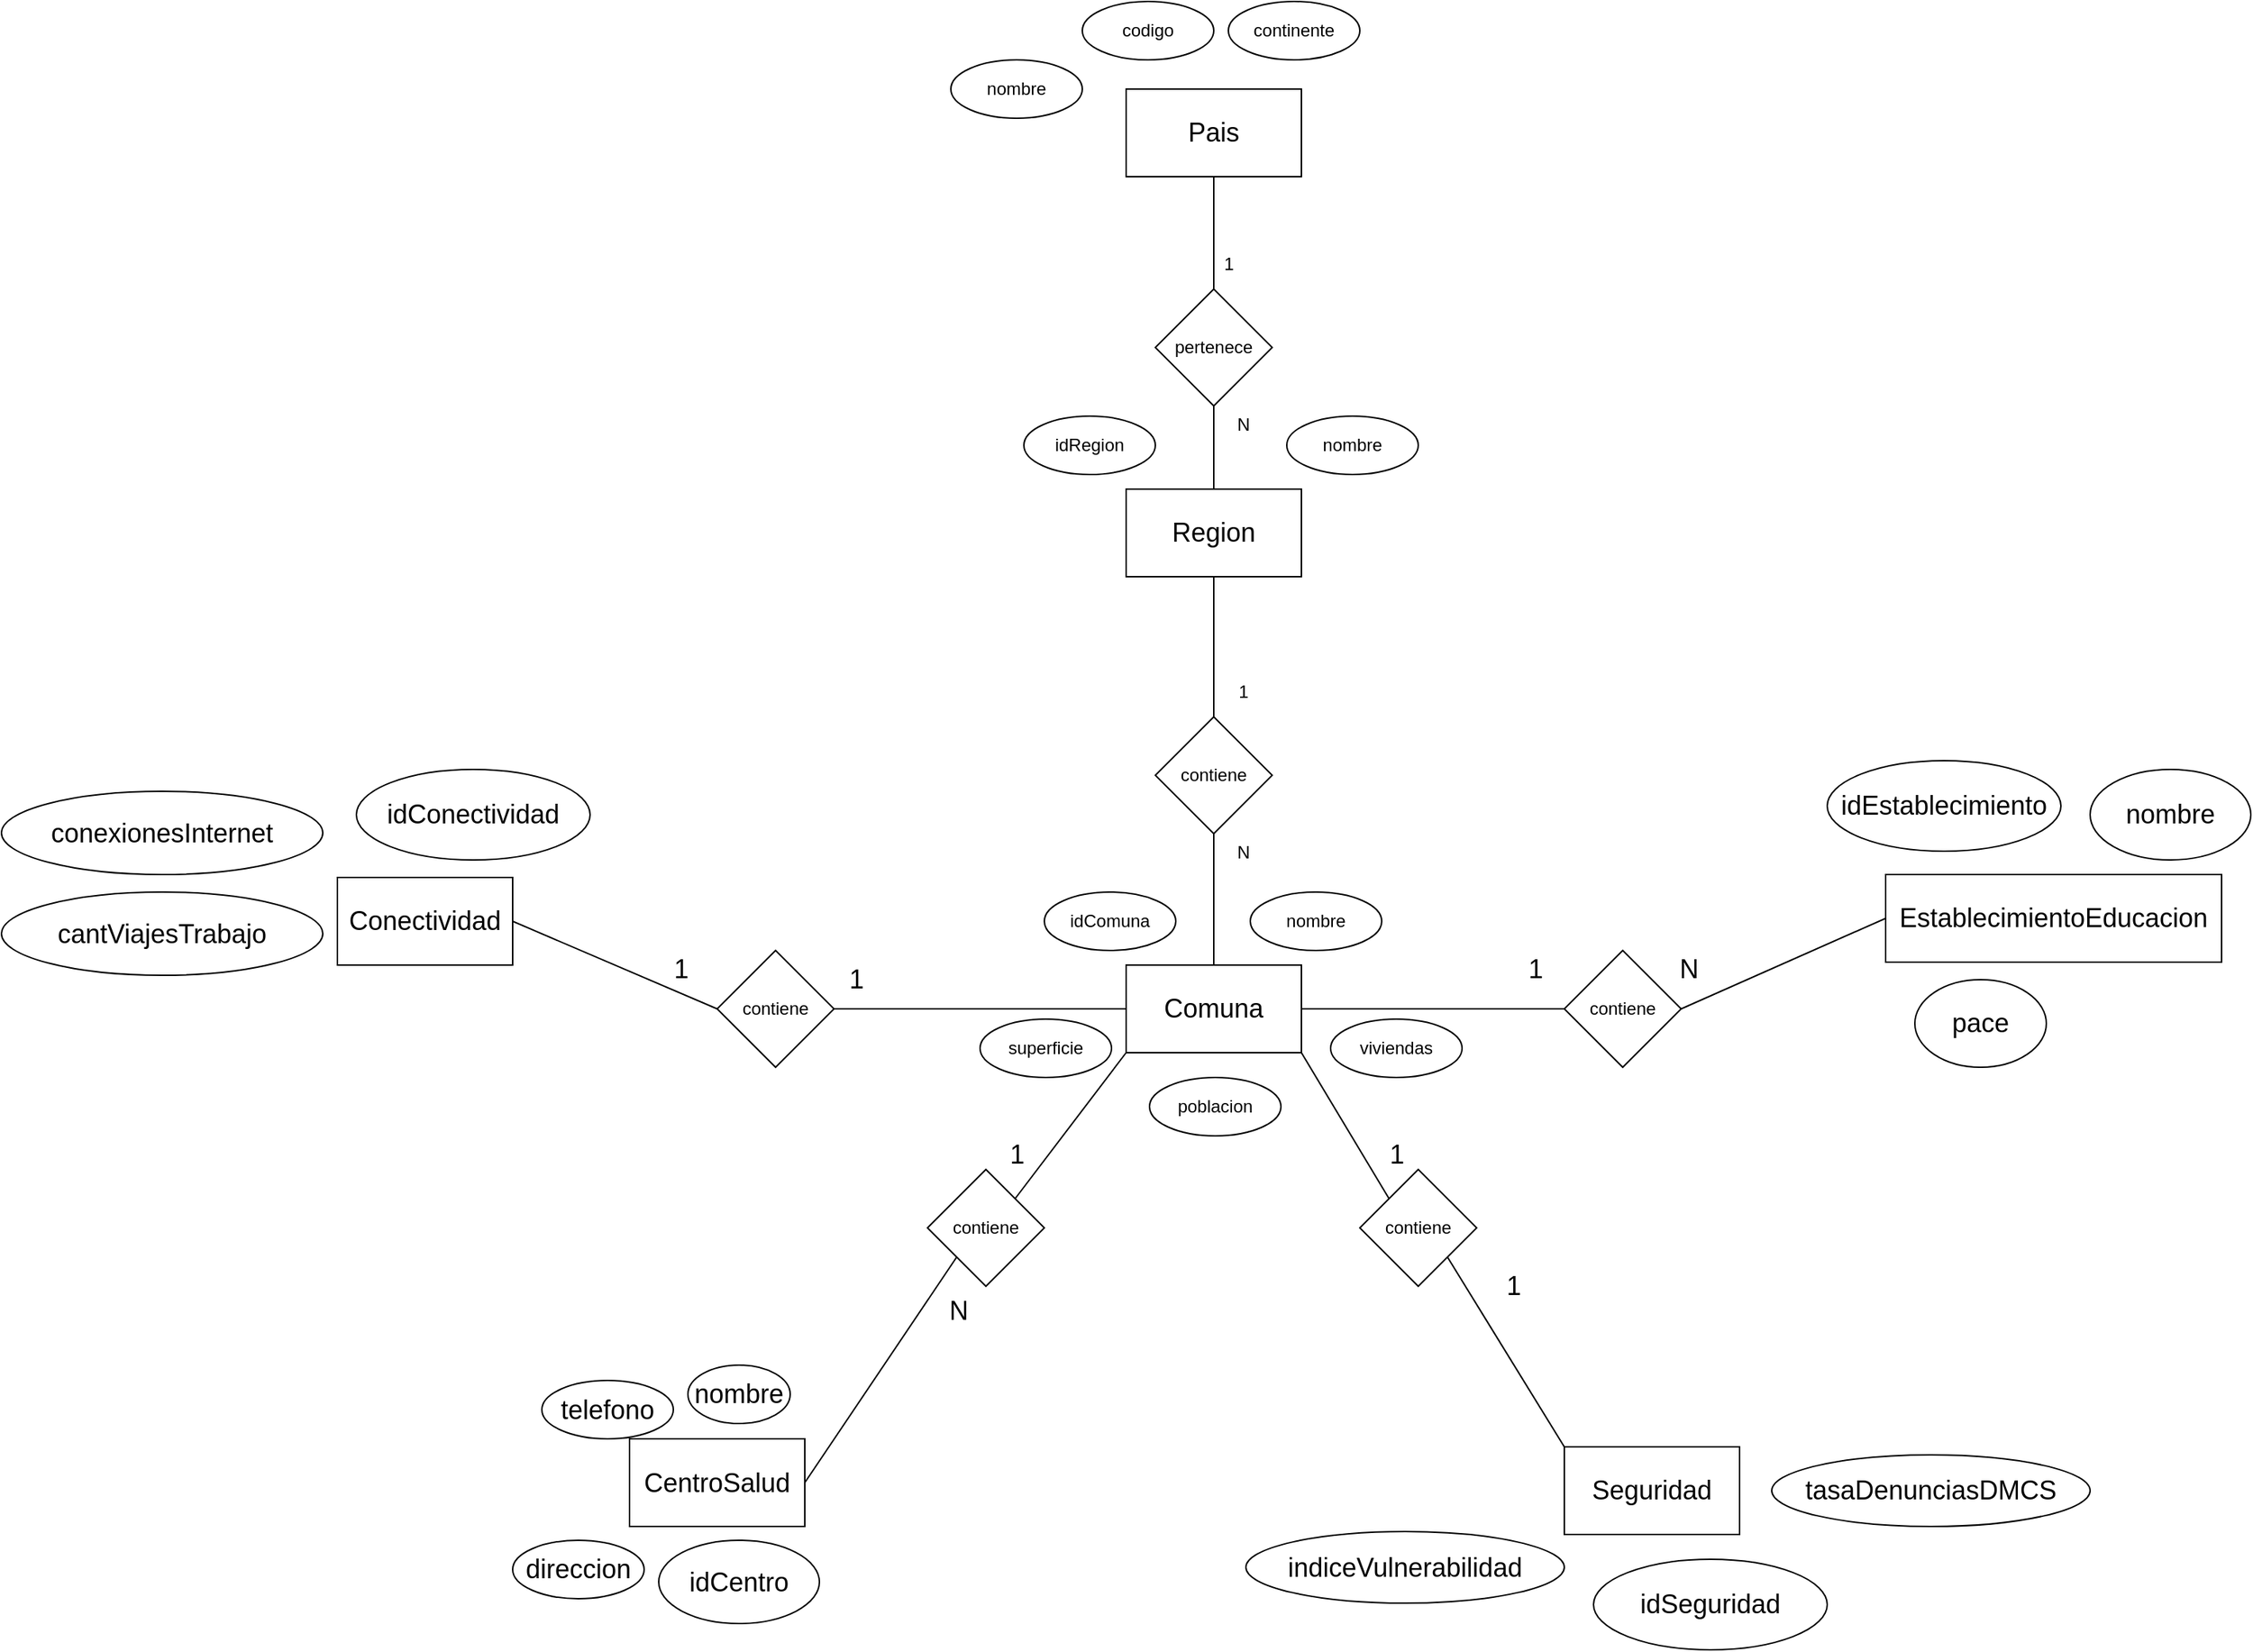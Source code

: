 <mxfile version="21.3.7" type="device">
  <diagram name="Página-1" id="iDYZdwGdaC_di6ByPW9u">
    <mxGraphModel dx="2368" dy="649" grid="1" gridSize="10" guides="1" tooltips="1" connect="1" arrows="1" fold="1" page="1" pageScale="1" pageWidth="827" pageHeight="1169" math="0" shadow="0">
      <root>
        <mxCell id="0" />
        <mxCell id="1" parent="0" />
        <mxCell id="mHae93nvf5jGLBsYEnFw-1" value="&lt;font style=&quot;font-size: 18px;&quot;&gt;Pais&lt;/font&gt;" style="rounded=0;whiteSpace=wrap;html=1;" parent="1" vertex="1">
          <mxGeometry x="380" y="66" width="120" height="60" as="geometry" />
        </mxCell>
        <mxCell id="mHae93nvf5jGLBsYEnFw-3" value="&lt;font style=&quot;font-size: 18px;&quot;&gt;Region&lt;/font&gt;" style="rounded=0;whiteSpace=wrap;html=1;" parent="1" vertex="1">
          <mxGeometry x="380" y="340" width="120" height="60" as="geometry" />
        </mxCell>
        <mxCell id="mHae93nvf5jGLBsYEnFw-4" value="&lt;font style=&quot;font-size: 18px;&quot;&gt;Comuna&lt;/font&gt;" style="rounded=0;whiteSpace=wrap;html=1;" parent="1" vertex="1">
          <mxGeometry x="380" y="666" width="120" height="60" as="geometry" />
        </mxCell>
        <mxCell id="mHae93nvf5jGLBsYEnFw-5" value="nombre" style="ellipse;whiteSpace=wrap;html=1;" parent="1" vertex="1">
          <mxGeometry x="260" y="46" width="90" height="40" as="geometry" />
        </mxCell>
        <mxCell id="mHae93nvf5jGLBsYEnFw-6" value="codigo" style="ellipse;whiteSpace=wrap;html=1;" parent="1" vertex="1">
          <mxGeometry x="350" y="6" width="90" height="40" as="geometry" />
        </mxCell>
        <mxCell id="mHae93nvf5jGLBsYEnFw-7" value="continente" style="ellipse;whiteSpace=wrap;html=1;" parent="1" vertex="1">
          <mxGeometry x="450" y="6" width="90" height="40" as="geometry" />
        </mxCell>
        <mxCell id="mHae93nvf5jGLBsYEnFw-9" value="nombre" style="ellipse;whiteSpace=wrap;html=1;" parent="1" vertex="1">
          <mxGeometry x="490" y="290" width="90" height="40" as="geometry" />
        </mxCell>
        <mxCell id="mHae93nvf5jGLBsYEnFw-10" value="idRegion" style="ellipse;whiteSpace=wrap;html=1;" parent="1" vertex="1">
          <mxGeometry x="310" y="290" width="90" height="40" as="geometry" />
        </mxCell>
        <mxCell id="mHae93nvf5jGLBsYEnFw-11" value="nombre" style="ellipse;whiteSpace=wrap;html=1;" parent="1" vertex="1">
          <mxGeometry x="465" y="616" width="90" height="40" as="geometry" />
        </mxCell>
        <mxCell id="mHae93nvf5jGLBsYEnFw-12" value="idComuna" style="ellipse;whiteSpace=wrap;html=1;" parent="1" vertex="1">
          <mxGeometry x="324" y="616" width="90" height="40" as="geometry" />
        </mxCell>
        <mxCell id="mHae93nvf5jGLBsYEnFw-13" value="contiene" style="rhombus;whiteSpace=wrap;html=1;" parent="1" vertex="1">
          <mxGeometry x="400" y="496" width="80" height="80" as="geometry" />
        </mxCell>
        <mxCell id="mHae93nvf5jGLBsYEnFw-14" value="pertenece" style="rhombus;whiteSpace=wrap;html=1;" parent="1" vertex="1">
          <mxGeometry x="400" y="203" width="80" height="80" as="geometry" />
        </mxCell>
        <mxCell id="mHae93nvf5jGLBsYEnFw-15" value="" style="endArrow=none;html=1;rounded=0;entryX=0.5;entryY=1;entryDx=0;entryDy=0;exitX=0.5;exitY=0;exitDx=0;exitDy=0;" parent="1" source="mHae93nvf5jGLBsYEnFw-14" target="mHae93nvf5jGLBsYEnFw-1" edge="1">
          <mxGeometry width="50" height="50" relative="1" as="geometry">
            <mxPoint x="370" y="433" as="sourcePoint" />
            <mxPoint x="420" y="383" as="targetPoint" />
          </mxGeometry>
        </mxCell>
        <mxCell id="mHae93nvf5jGLBsYEnFw-16" value="" style="endArrow=none;html=1;rounded=0;entryX=0.5;entryY=1;entryDx=0;entryDy=0;exitX=0.5;exitY=0;exitDx=0;exitDy=0;" parent="1" source="mHae93nvf5jGLBsYEnFw-3" target="mHae93nvf5jGLBsYEnFw-14" edge="1">
          <mxGeometry width="50" height="50" relative="1" as="geometry">
            <mxPoint x="370" y="366" as="sourcePoint" />
            <mxPoint x="420" y="316" as="targetPoint" />
          </mxGeometry>
        </mxCell>
        <mxCell id="mHae93nvf5jGLBsYEnFw-17" value="" style="endArrow=none;html=1;rounded=0;entryX=0.5;entryY=1;entryDx=0;entryDy=0;exitX=0.5;exitY=0;exitDx=0;exitDy=0;" parent="1" source="mHae93nvf5jGLBsYEnFw-4" target="mHae93nvf5jGLBsYEnFw-13" edge="1">
          <mxGeometry width="50" height="50" relative="1" as="geometry">
            <mxPoint x="370" y="576" as="sourcePoint" />
            <mxPoint x="420" y="526" as="targetPoint" />
          </mxGeometry>
        </mxCell>
        <mxCell id="mHae93nvf5jGLBsYEnFw-18" value="" style="endArrow=none;html=1;rounded=0;entryX=0.5;entryY=1;entryDx=0;entryDy=0;exitX=0.5;exitY=0;exitDx=0;exitDy=0;" parent="1" source="mHae93nvf5jGLBsYEnFw-13" target="mHae93nvf5jGLBsYEnFw-3" edge="1">
          <mxGeometry width="50" height="50" relative="1" as="geometry">
            <mxPoint x="370" y="576" as="sourcePoint" />
            <mxPoint x="420" y="526" as="targetPoint" />
          </mxGeometry>
        </mxCell>
        <mxCell id="mHae93nvf5jGLBsYEnFw-19" value="1" style="text;html=1;align=center;verticalAlign=middle;resizable=0;points=[];autosize=1;strokeColor=none;fillColor=none;" parent="1" vertex="1">
          <mxGeometry x="435" y="171" width="30" height="30" as="geometry" />
        </mxCell>
        <mxCell id="mHae93nvf5jGLBsYEnFw-20" value="N" style="text;html=1;align=center;verticalAlign=middle;resizable=0;points=[];autosize=1;strokeColor=none;fillColor=none;" parent="1" vertex="1">
          <mxGeometry x="445" y="281" width="30" height="30" as="geometry" />
        </mxCell>
        <mxCell id="mHae93nvf5jGLBsYEnFw-21" value="1" style="text;html=1;align=center;verticalAlign=middle;resizable=0;points=[];autosize=1;strokeColor=none;fillColor=none;" parent="1" vertex="1">
          <mxGeometry x="445" y="464" width="30" height="30" as="geometry" />
        </mxCell>
        <mxCell id="mHae93nvf5jGLBsYEnFw-22" value="N" style="text;html=1;align=center;verticalAlign=middle;resizable=0;points=[];autosize=1;strokeColor=none;fillColor=none;" parent="1" vertex="1">
          <mxGeometry x="445" y="574" width="30" height="30" as="geometry" />
        </mxCell>
        <mxCell id="mHae93nvf5jGLBsYEnFw-23" value="poblacion" style="ellipse;whiteSpace=wrap;html=1;" parent="1" vertex="1">
          <mxGeometry x="396" y="743" width="90" height="40" as="geometry" />
        </mxCell>
        <mxCell id="mHae93nvf5jGLBsYEnFw-26" value="&lt;span style=&quot;font-size: 18px;&quot;&gt;EstablecimientoEducacion&lt;/span&gt;" style="rounded=0;whiteSpace=wrap;html=1;" parent="1" vertex="1">
          <mxGeometry x="900" y="604" width="230" height="60" as="geometry" />
        </mxCell>
        <mxCell id="mHae93nvf5jGLBsYEnFw-27" value="&lt;font style=&quot;font-size: 18px;&quot;&gt;Seguridad&lt;/font&gt;" style="rounded=0;whiteSpace=wrap;html=1;" parent="1" vertex="1">
          <mxGeometry x="680" y="996" width="120" height="60" as="geometry" />
        </mxCell>
        <mxCell id="mHae93nvf5jGLBsYEnFw-28" value="&lt;span style=&quot;font-size: 18px;&quot;&gt;CentroSalud&lt;/span&gt;" style="rounded=0;whiteSpace=wrap;html=1;" parent="1" vertex="1">
          <mxGeometry x="40" y="990.5" width="120" height="60" as="geometry" />
        </mxCell>
        <mxCell id="mHae93nvf5jGLBsYEnFw-29" value="&lt;font style=&quot;font-size: 18px;&quot;&gt;Conectividad&lt;/font&gt;" style="rounded=0;whiteSpace=wrap;html=1;" parent="1" vertex="1">
          <mxGeometry x="-160" y="606" width="120" height="60" as="geometry" />
        </mxCell>
        <mxCell id="CeG8eldJHduytHwsFHsx-2" value="contiene" style="rhombus;whiteSpace=wrap;html=1;" parent="1" vertex="1">
          <mxGeometry x="100" y="656" width="80" height="80" as="geometry" />
        </mxCell>
        <mxCell id="CeG8eldJHduytHwsFHsx-3" value="contiene" style="rhombus;whiteSpace=wrap;html=1;" parent="1" vertex="1">
          <mxGeometry x="680" y="656" width="80" height="80" as="geometry" />
        </mxCell>
        <mxCell id="CeG8eldJHduytHwsFHsx-4" value="contiene" style="rhombus;whiteSpace=wrap;html=1;" parent="1" vertex="1">
          <mxGeometry x="244" y="806" width="80" height="80" as="geometry" />
        </mxCell>
        <mxCell id="CeG8eldJHduytHwsFHsx-5" value="contiene" style="rhombus;whiteSpace=wrap;html=1;" parent="1" vertex="1">
          <mxGeometry x="540" y="806" width="80" height="80" as="geometry" />
        </mxCell>
        <mxCell id="CeG8eldJHduytHwsFHsx-13" value="&lt;span style=&quot;font-size: 18px;&quot;&gt;tasaDenunciasDMCS&lt;/span&gt;" style="ellipse;whiteSpace=wrap;html=1;" parent="1" vertex="1">
          <mxGeometry x="822" y="1001.5" width="218" height="49" as="geometry" />
        </mxCell>
        <mxCell id="CeG8eldJHduytHwsFHsx-16" value="&lt;span style=&quot;font-size: 18px;&quot;&gt;conexionesInternet&lt;/span&gt;" style="ellipse;whiteSpace=wrap;html=1;" parent="1" vertex="1">
          <mxGeometry x="-390" y="547" width="220" height="57" as="geometry" />
        </mxCell>
        <mxCell id="CeG8eldJHduytHwsFHsx-20" value="&lt;span style=&quot;font-size: 18px;&quot;&gt;nombre&lt;/span&gt;" style="ellipse;whiteSpace=wrap;html=1;" parent="1" vertex="1">
          <mxGeometry x="1040" y="532" width="110" height="62" as="geometry" />
        </mxCell>
        <mxCell id="CeG8eldJHduytHwsFHsx-21" value="&lt;font style=&quot;font-size: 18px;&quot;&gt;pace&lt;/font&gt;" style="ellipse;whiteSpace=wrap;html=1;" parent="1" vertex="1">
          <mxGeometry x="920" y="676" width="90" height="60" as="geometry" />
        </mxCell>
        <mxCell id="xy5V9tSXiaHrxS7yJpzJ-5" value="" style="endArrow=none;html=1;rounded=0;exitX=1;exitY=0.5;exitDx=0;exitDy=0;entryX=0;entryY=0.5;entryDx=0;entryDy=0;" parent="1" source="mHae93nvf5jGLBsYEnFw-4" target="CeG8eldJHduytHwsFHsx-3" edge="1">
          <mxGeometry width="50" height="50" relative="1" as="geometry">
            <mxPoint x="560" y="726" as="sourcePoint" />
            <mxPoint x="610" y="676" as="targetPoint" />
          </mxGeometry>
        </mxCell>
        <mxCell id="xy5V9tSXiaHrxS7yJpzJ-6" value="" style="endArrow=none;html=1;rounded=0;exitX=1;exitY=0.5;exitDx=0;exitDy=0;entryX=0;entryY=0.5;entryDx=0;entryDy=0;" parent="1" source="CeG8eldJHduytHwsFHsx-3" target="mHae93nvf5jGLBsYEnFw-26" edge="1">
          <mxGeometry width="50" height="50" relative="1" as="geometry">
            <mxPoint x="560" y="726" as="sourcePoint" />
            <mxPoint x="610" y="676" as="targetPoint" />
          </mxGeometry>
        </mxCell>
        <mxCell id="xy5V9tSXiaHrxS7yJpzJ-9" value="&lt;font style=&quot;font-size: 18px;&quot;&gt;1&lt;/font&gt;" style="text;html=1;align=center;verticalAlign=middle;resizable=0;points=[];autosize=1;strokeColor=none;fillColor=none;" parent="1" vertex="1">
          <mxGeometry x="645" y="649" width="30" height="40" as="geometry" />
        </mxCell>
        <mxCell id="xy5V9tSXiaHrxS7yJpzJ-10" value="&lt;font style=&quot;font-size: 18px;&quot;&gt;N&lt;/font&gt;" style="text;html=1;align=center;verticalAlign=middle;resizable=0;points=[];autosize=1;strokeColor=none;fillColor=none;" parent="1" vertex="1">
          <mxGeometry x="745" y="649" width="40" height="40" as="geometry" />
        </mxCell>
        <mxCell id="xy5V9tSXiaHrxS7yJpzJ-11" value="" style="endArrow=none;html=1;rounded=0;entryX=1;entryY=1;entryDx=0;entryDy=0;exitX=0;exitY=0;exitDx=0;exitDy=0;" parent="1" source="CeG8eldJHduytHwsFHsx-5" target="mHae93nvf5jGLBsYEnFw-4" edge="1">
          <mxGeometry width="50" height="50" relative="1" as="geometry">
            <mxPoint x="560" y="976" as="sourcePoint" />
            <mxPoint x="610" y="926" as="targetPoint" />
          </mxGeometry>
        </mxCell>
        <mxCell id="xy5V9tSXiaHrxS7yJpzJ-12" value="" style="endArrow=none;html=1;rounded=0;entryX=1;entryY=1;entryDx=0;entryDy=0;exitX=0;exitY=0;exitDx=0;exitDy=0;" parent="1" source="mHae93nvf5jGLBsYEnFw-27" target="CeG8eldJHduytHwsFHsx-5" edge="1">
          <mxGeometry width="50" height="50" relative="1" as="geometry">
            <mxPoint x="560" y="976" as="sourcePoint" />
            <mxPoint x="610" y="926" as="targetPoint" />
          </mxGeometry>
        </mxCell>
        <mxCell id="xy5V9tSXiaHrxS7yJpzJ-13" value="&lt;font style=&quot;font-size: 18px;&quot;&gt;1&lt;/font&gt;" style="text;html=1;align=center;verticalAlign=middle;resizable=0;points=[];autosize=1;strokeColor=none;fillColor=none;" parent="1" vertex="1">
          <mxGeometry x="550" y="776" width="30" height="40" as="geometry" />
        </mxCell>
        <mxCell id="xy5V9tSXiaHrxS7yJpzJ-14" value="&lt;font style=&quot;font-size: 18px;&quot;&gt;1&lt;/font&gt;" style="text;html=1;align=center;verticalAlign=middle;resizable=0;points=[];autosize=1;strokeColor=none;fillColor=none;" parent="1" vertex="1">
          <mxGeometry x="630" y="866" width="30" height="40" as="geometry" />
        </mxCell>
        <mxCell id="xy5V9tSXiaHrxS7yJpzJ-15" value="" style="endArrow=none;html=1;rounded=0;entryX=0;entryY=1;entryDx=0;entryDy=0;exitX=1;exitY=0;exitDx=0;exitDy=0;" parent="1" source="CeG8eldJHduytHwsFHsx-4" target="mHae93nvf5jGLBsYEnFw-4" edge="1">
          <mxGeometry width="50" height="50" relative="1" as="geometry">
            <mxPoint x="290" y="886" as="sourcePoint" />
            <mxPoint x="340" y="836" as="targetPoint" />
          </mxGeometry>
        </mxCell>
        <mxCell id="xy5V9tSXiaHrxS7yJpzJ-16" value="" style="endArrow=none;html=1;rounded=0;exitX=1;exitY=0.5;exitDx=0;exitDy=0;entryX=0;entryY=1;entryDx=0;entryDy=0;" parent="1" source="mHae93nvf5jGLBsYEnFw-28" target="CeG8eldJHduytHwsFHsx-4" edge="1">
          <mxGeometry width="50" height="50" relative="1" as="geometry">
            <mxPoint x="290" y="886" as="sourcePoint" />
            <mxPoint x="340" y="836" as="targetPoint" />
          </mxGeometry>
        </mxCell>
        <mxCell id="xy5V9tSXiaHrxS7yJpzJ-17" value="&lt;font style=&quot;font-size: 18px;&quot;&gt;1&lt;/font&gt;" style="text;html=1;align=center;verticalAlign=middle;resizable=0;points=[];autosize=1;strokeColor=none;fillColor=none;" parent="1" vertex="1">
          <mxGeometry x="290" y="776" width="30" height="40" as="geometry" />
        </mxCell>
        <mxCell id="xy5V9tSXiaHrxS7yJpzJ-18" value="&lt;font style=&quot;font-size: 18px;&quot;&gt;N&lt;/font&gt;" style="text;html=1;align=center;verticalAlign=middle;resizable=0;points=[];autosize=1;strokeColor=none;fillColor=none;" parent="1" vertex="1">
          <mxGeometry x="245" y="883" width="40" height="40" as="geometry" />
        </mxCell>
        <mxCell id="xy5V9tSXiaHrxS7yJpzJ-19" value="" style="endArrow=none;html=1;rounded=0;entryX=0;entryY=0.5;entryDx=0;entryDy=0;exitX=1;exitY=0.5;exitDx=0;exitDy=0;" parent="1" source="mHae93nvf5jGLBsYEnFw-29" target="CeG8eldJHduytHwsFHsx-2" edge="1">
          <mxGeometry width="50" height="50" relative="1" as="geometry">
            <mxPoint x="170" y="806" as="sourcePoint" />
            <mxPoint x="220" y="756" as="targetPoint" />
          </mxGeometry>
        </mxCell>
        <mxCell id="xy5V9tSXiaHrxS7yJpzJ-20" value="" style="endArrow=none;html=1;rounded=0;entryX=0;entryY=0.5;entryDx=0;entryDy=0;exitX=1;exitY=0.5;exitDx=0;exitDy=0;" parent="1" source="CeG8eldJHduytHwsFHsx-2" target="mHae93nvf5jGLBsYEnFw-4" edge="1">
          <mxGeometry width="50" height="50" relative="1" as="geometry">
            <mxPoint x="170" y="806" as="sourcePoint" />
            <mxPoint x="220" y="756" as="targetPoint" />
          </mxGeometry>
        </mxCell>
        <mxCell id="xy5V9tSXiaHrxS7yJpzJ-21" value="&lt;font style=&quot;font-size: 18px;&quot;&gt;1&lt;/font&gt;" style="text;html=1;align=center;verticalAlign=middle;resizable=0;points=[];autosize=1;strokeColor=none;fillColor=none;" parent="1" vertex="1">
          <mxGeometry x="180" y="656" width="30" height="40" as="geometry" />
        </mxCell>
        <mxCell id="xy5V9tSXiaHrxS7yJpzJ-22" value="&lt;font style=&quot;font-size: 18px;&quot;&gt;1&lt;/font&gt;" style="text;html=1;align=center;verticalAlign=middle;resizable=0;points=[];autosize=1;strokeColor=none;fillColor=none;" parent="1" vertex="1">
          <mxGeometry x="60" y="649" width="30" height="40" as="geometry" />
        </mxCell>
        <mxCell id="xy5V9tSXiaHrxS7yJpzJ-28" value="&lt;span style=&quot;font-size: 18px;&quot;&gt;cantViajesTrabajo&lt;/span&gt;" style="ellipse;whiteSpace=wrap;html=1;" parent="1" vertex="1">
          <mxGeometry x="-390" y="616" width="220" height="57" as="geometry" />
        </mxCell>
        <mxCell id="xy5V9tSXiaHrxS7yJpzJ-30" value="&lt;span style=&quot;font-size: 18px;&quot;&gt;idConectividad&lt;/span&gt;" style="ellipse;whiteSpace=wrap;html=1;" parent="1" vertex="1">
          <mxGeometry x="-147" y="532" width="160" height="62" as="geometry" />
        </mxCell>
        <mxCell id="xy5V9tSXiaHrxS7yJpzJ-31" value="&lt;span style=&quot;font-size: 18px;&quot;&gt;idCentro&lt;/span&gt;" style="ellipse;whiteSpace=wrap;html=1;" parent="1" vertex="1">
          <mxGeometry x="60" y="1060" width="110" height="57" as="geometry" />
        </mxCell>
        <mxCell id="xy5V9tSXiaHrxS7yJpzJ-32" value="&lt;span style=&quot;font-size: 18px;&quot;&gt;idSeguridad&lt;/span&gt;" style="ellipse;whiteSpace=wrap;html=1;" parent="1" vertex="1">
          <mxGeometry x="700" y="1073" width="160" height="62" as="geometry" />
        </mxCell>
        <mxCell id="xy5V9tSXiaHrxS7yJpzJ-33" value="&lt;span style=&quot;font-size: 18px;&quot;&gt;idEstablecimiento&lt;/span&gt;" style="ellipse;whiteSpace=wrap;html=1;" parent="1" vertex="1">
          <mxGeometry x="860" y="526" width="160" height="62" as="geometry" />
        </mxCell>
        <mxCell id="xy5V9tSXiaHrxS7yJpzJ-34" value="viviendas" style="ellipse;whiteSpace=wrap;html=1;" parent="1" vertex="1">
          <mxGeometry x="520" y="703" width="90" height="40" as="geometry" />
        </mxCell>
        <mxCell id="xy5V9tSXiaHrxS7yJpzJ-35" value="superficie" style="ellipse;whiteSpace=wrap;html=1;" parent="1" vertex="1">
          <mxGeometry x="280" y="703" width="90" height="40" as="geometry" />
        </mxCell>
        <mxCell id="2JUj829IMvb7YQwTY2jj-2" value="&lt;span style=&quot;font-size: 18px;&quot;&gt;indiceVulnerabilidad&lt;/span&gt;" style="ellipse;whiteSpace=wrap;html=1;" parent="1" vertex="1">
          <mxGeometry x="462" y="1054" width="218" height="49" as="geometry" />
        </mxCell>
        <mxCell id="2JUj829IMvb7YQwTY2jj-5" value="&lt;font style=&quot;font-size: 18px;&quot;&gt;nombre&lt;/font&gt;" style="ellipse;whiteSpace=wrap;html=1;" parent="1" vertex="1">
          <mxGeometry x="80" y="940" width="70" height="40" as="geometry" />
        </mxCell>
        <mxCell id="2JUj829IMvb7YQwTY2jj-6" value="&lt;font style=&quot;font-size: 18px;&quot;&gt;telefono&lt;/font&gt;" style="ellipse;whiteSpace=wrap;html=1;" parent="1" vertex="1">
          <mxGeometry x="-20" y="950.5" width="90" height="40" as="geometry" />
        </mxCell>
        <mxCell id="2JUj829IMvb7YQwTY2jj-7" value="&lt;font style=&quot;font-size: 18px;&quot;&gt;direccion&lt;/font&gt;" style="ellipse;whiteSpace=wrap;html=1;" parent="1" vertex="1">
          <mxGeometry x="-40" y="1060" width="90" height="40" as="geometry" />
        </mxCell>
      </root>
    </mxGraphModel>
  </diagram>
</mxfile>
